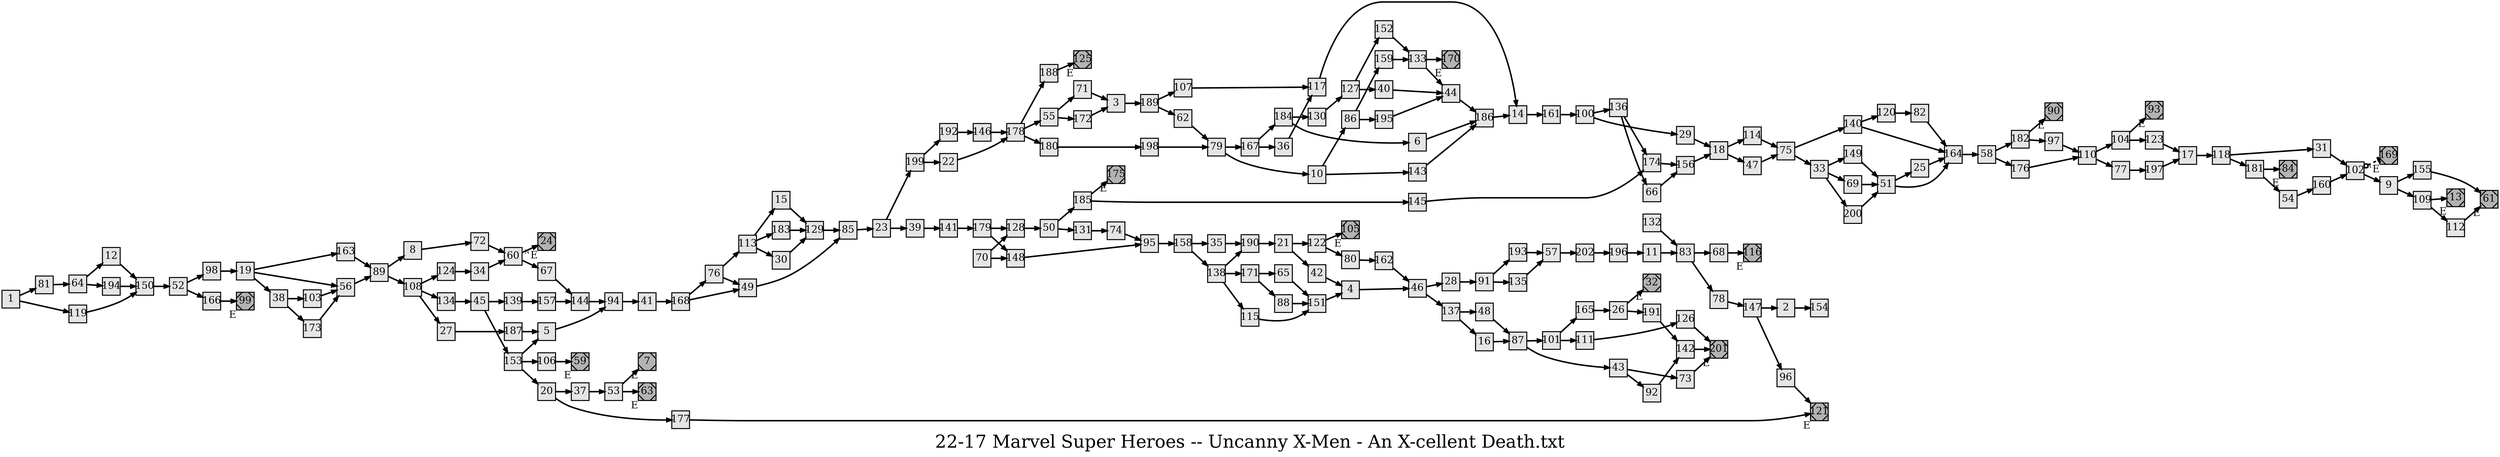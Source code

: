 digraph g{
  graph [ label="22-17 Marvel Super Heroes -- Uncanny X-Men - An X-cellent Death.txt" rankdir=LR, ordering=out, fontsize=36, nodesep="0.35", ranksep="0.45"];
  node  [shape=rect, penwidth=2, fontsize=20, style=filled, fillcolor=grey90, margin="0,0", labelfloat=true, regular=true, fixedsize=true];
  edge  [labelfloat=true, penwidth=3, fontsize=12];
  1 -> 81;	// W
  1 -> 119;
  2 -> 154;	// S
  3 -> 189;	// W
  4 -> 46;	// N
  5 -> 94;	// S
  6 -> 186;	// R
  7	[ xlabel="E", shape=Msquare, fontsize=20, fillcolor=grey70 ];
  8 -> 72;	// W
  9 -> 155;	// R
  9 -> 109;
  10 -> 86;	// R
  10 -> 143;
  11 -> 83;	// R
  12 -> 150;	// S
  13	[ xlabel="E", shape=Msquare, fontsize=20, fillcolor=grey70 ];	// R
  14 -> 161;	// N
  15 -> 129;	// W
  16 -> 87;	// N
  17 -> 118;	// W
  18 -> 114;	// N
  18 -> 47;
  19 -> 163;	// R
  19 -> 56;
  19 -> 38;
  20 -> 37;	// W
  20 -> 177;
  21 -> 122;	// N
  21 -> 42;
  22 -> 178;	// R
  23 -> 199;	// S
  23 -> 39;
  24	[ xlabel="E", shape=Msquare, fontsize=20, fillcolor=grey70 ];	// N
  25 -> 164;	// N
  26 -> 32;	// W
  26 -> 191;
  27 -> 187;	// W
  28 -> 91;	// S
  29 -> 18;	// N
  30 -> 129;	// W
  31 -> 102;	// S
  32	[ xlabel="E", shape=Msquare, fontsize=20, fillcolor=grey70 ];	// W
  33 -> 149;	// N
  33 -> 69;
  33 -> 200;
  34 -> 60;	// N
  35 -> 190;	// W
  36 -> 117;	// W
  37 -> 53;	// W
  38 -> 103;
  38 -> 173;	// W
  39 -> 141;	// R
  40 -> 44;	// W
  41 -> 168;	// W
  42 -> 4;	// N
  43 -> 73;	// R
  43 -> 92;
  44 -> 186;	// R
  45 -> 139;	// R
  45 -> 153;
  46 -> 28;	// S
  46 -> 137;
  47 -> 75;	// N
  48 -> 87;	// N
  49 -> 85;	// W
  50 -> 185;	// S
  50 -> 131;
  51 -> 25;	// S
  51 -> 164;
  52 -> 98;	// S
  52 -> 166;
  53 -> 7;	// S
  53 -> 63;
  54 -> 160;	// S
  55 -> 71;	// W
  55 -> 172;
  56 -> 89;	// W
  57 -> 202;	// R
  58 -> 182;	// S
  58 -> 176;
  59	[ xlabel="E", shape=Msquare, fontsize=20, fillcolor=grey70 ];	// S
  60 -> 24	[ xlabel="N" ];
  60 -> 67;
  61	[ xlabel="E", shape=Msquare, fontsize=20, fillcolor=grey70 ];	// W
  62 -> 79;	// R
  63	[ xlabel="E", shape=Msquare, fontsize=20, fillcolor=grey70 ];	// S
  64 -> 12;	// S
  64 -> 194;
  65 -> 151;	// W
  66 -> 156;	// N
  67 -> 144;	// N
  68 -> 116;	// R
  69 -> 51;	// S
  70 -> 128;	// R
  70 -> 148;
  71 -> 3;	// W
  72 -> 60;	// N
  73 -> 201;	// R
  74 -> 95;	// S
  75 -> 140;	// N
  75 -> 33;
  76 -> 113;	// W
  76 -> 49;
  77 -> 197;	// N
  78 -> 147;	// R
  79 -> 167;	// R
  79 -> 10;
  80 -> 162;	// N
  81 -> 64;	// W
  82 -> 164;	// N
  83 -> 68;	// R
  83 -> 78;
  84	[ xlabel="E", shape=Msquare, fontsize=20, fillcolor=grey70 ];	// S
  85 -> 23;	// S
  86 -> 159;	// W
  86 -> 195;
  87 -> 101;	// W
  87 -> 43;
  88 -> 151;	// W
  89 -> 8;	// W
  89 -> 108;
  90	[ xlabel="E", shape=Msquare, fontsize=20, fillcolor=grey70 ];	// S
  91 -> 193;	// R
  91 -> 135;
  92 -> 142;	// R
  93	[ xlabel="E", shape=Msquare, fontsize=20, fillcolor=grey70 ];	// N
  94 -> 41;	// S
  95 -> 158;	// R
  96 -> 121;	// S
  97 -> 110;	// S
  98 -> 19;	// S
  99	[ xlabel="E", shape=Msquare, fontsize=20, fillcolor=grey70 ];	// R
  100 -> 136;	// N
  100 -> 29;
  101 -> 165;	// R
  101 -> 111;
  102 -> 169	[ xlabel="R", dir=both, arrowhead=tee, arrowtail=odot, style=dashed ];
  102 -> 9;
  103 -> 56;	// W
  104 -> 93;	// N
  104 -> 123;
  105	[ xlabel="E", shape=Msquare, fontsize=20, fillcolor=grey70 ];
  106 -> 59;	// W
  107 -> 117;	// R
  108 -> 124;	// W
  108 -> 134;
  108 -> 27;
  109 -> 13;	// R
  109 -> 112;
  110 -> 104;	// N
  110 -> 77;
  111 -> 126;	// R
  112 -> 61;	// R
  113 -> 15;	// W
  113 -> 183;
  113 -> 30;
  114 -> 75;	// N
  115 -> 151;	// W
  116	[ xlabel="E", shape=Msquare, fontsize=20, fillcolor=grey70 ];	// W
  117 -> 14;	// R
  118 -> 31;	// S
  118 -> 181;
  119 -> 150;	// W
  120 -> 82;	// S
  121	[ xlabel="E", shape=Msquare, fontsize=20, fillcolor=grey70 ];	// W
  122 -> 105;	// N
  122 -> 80;
  123 -> 17;	// N
  124 -> 34;	// W
  125	[ xlabel="E", shape=Msquare, fontsize=20, fillcolor=grey70 ];	// R
  126 -> 201;	// N
  127 -> 152;	// W
  127 -> 40;
  128 -> 50;	// R
  129 -> 85;	// W
  130 -> 127;	// R
  131 -> 74;	// S
  132 -> 83;	// S
  133 -> 170;	// W
  133 -> 44;
  134 -> 45;	// W
  135 -> 57;	// R
  136 -> 174;	// N
  136 -> 66;
  137 -> 48;	// N
  137 -> 16;
  138 -> 190;	// W
  138 -> 171;
  138 -> 115;
  139 -> 157;	// R
  140 -> 120;	// S
  140 -> 164;
  141 -> 179;	// R
  142 -> 201;	// W
  143 -> 186;	// W
  144 -> 94;	// S
  145 -> 174;	// S
  146 -> 178;	// W
  147 -> 2;	// S
  147 -> 96;
  148 -> 95;	// R
  149 -> 51;	// S
  150 -> 52;	// W
  151 -> 4;	// W
  152 -> 133;	// W
  153 -> 5;	// R
  153 -> 106;	// W
  153 -> 20;
  155 -> 61;	// N
  156 -> 18;	// N
  157 -> 144;	// S
  158 -> 35;	// W
  158 -> 138;
  159 -> 133;	// W
  160 -> 102;	// R
  161 -> 100;	// N
  162 -> 46;	// W
  163 -> 89;	// W
  164 -> 58;	// N
  165 -> 26;	// R
  166 -> 99;	// S
  167 -> 184;	// W
  167 -> 36;
  168 -> 76;	// W
  168 -> 49;
  169	[ xlabel="E", shape=Msquare, fontsize=20, fillcolor=grey70 ];	// R
  170	[ xlabel="E", shape=Msquare, fontsize=20, fillcolor=grey70 ];
  171 -> 65;	// W
  171 -> 88;
  172 -> 3;	// W
  173 -> 56;	// W
  174 -> 156;	// N
  175	[ xlabel="E", shape=Msquare, fontsize=20, fillcolor=grey70 ];	// S
  176 -> 110;	// S
  177 -> 121;	// W
  178 -> 188;	// W
  178 -> 55;
  178 -> 180;
  179 -> 128;	// R
  179 -> 148;
  180 -> 198;	// W
  181 -> 84;	// S
  181 -> 54;
  182 -> 90;	// S
  182 -> 97;
  183 -> 129;	// W
  184 -> 130;	// R
  184 -> 6;
  185 -> 175;	// S
  185 -> 145;
  186 -> 14;	// R
  187 -> 5;	// S
  188 -> 125;	// W
  189 -> 107;	// R
  189 -> 62;
  190 -> 21;	// W
  191 -> 142;	// W
  192 -> 146;	// R
  193 -> 57;	// R
  194 -> 150;	// S
  195 -> 44;	// W
  196 -> 11;	// S
  197 -> 17;	// S
  198 -> 79;	// R
  199 -> 192;	// R
  199 -> 22;
  200 -> 51;	// N
  201	[ xlabel="E", shape=Msquare, fontsize=20, fillcolor=grey70 ];	// W
  202 -> 196;	// S
}

